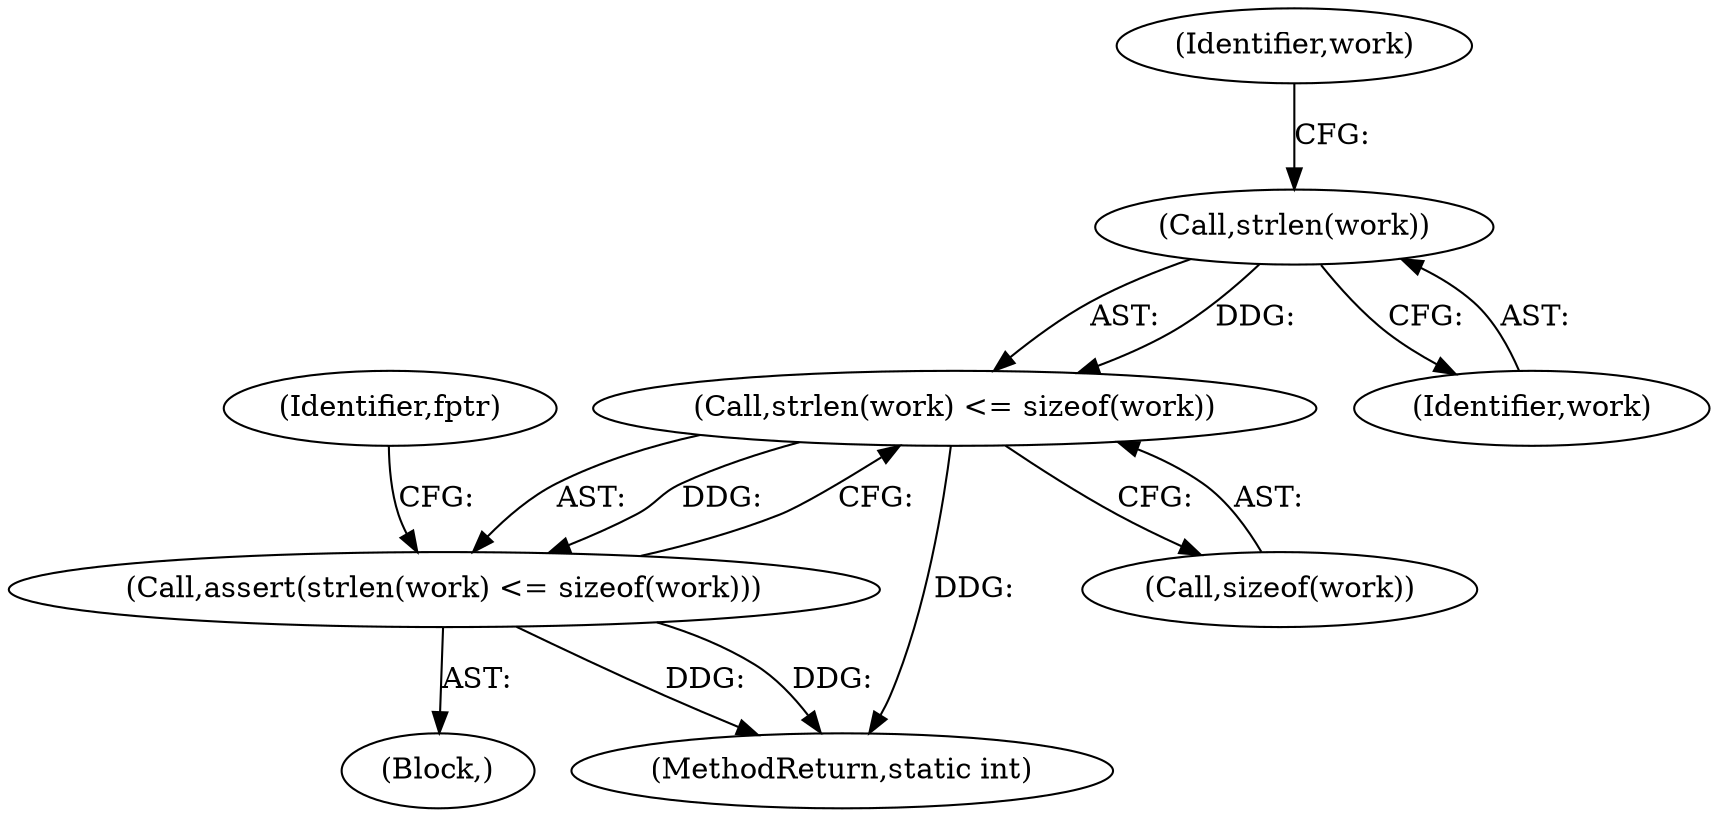 digraph "0_curl_curl-7_51_0-162-g3ab3c16@API" {
"1001288" [label="(Call,strlen(work) <= sizeof(work))"];
"1001289" [label="(Call,strlen(work))"];
"1001287" [label="(Call,assert(strlen(work) <= sizeof(work)))"];
"1001295" [label="(Identifier,fptr)"];
"1001288" [label="(Call,strlen(work) <= sizeof(work))"];
"1001287" [label="(Call,assert(strlen(work) <= sizeof(work)))"];
"1001290" [label="(Identifier,work)"];
"1000989" [label="(Block,)"];
"1001292" [label="(Identifier,work)"];
"1001386" [label="(MethodReturn,static int)"];
"1001289" [label="(Call,strlen(work))"];
"1001291" [label="(Call,sizeof(work))"];
"1001288" -> "1001287"  [label="AST: "];
"1001288" -> "1001291"  [label="CFG: "];
"1001289" -> "1001288"  [label="AST: "];
"1001291" -> "1001288"  [label="AST: "];
"1001287" -> "1001288"  [label="CFG: "];
"1001288" -> "1001386"  [label="DDG: "];
"1001288" -> "1001287"  [label="DDG: "];
"1001289" -> "1001288"  [label="DDG: "];
"1001289" -> "1001290"  [label="CFG: "];
"1001290" -> "1001289"  [label="AST: "];
"1001292" -> "1001289"  [label="CFG: "];
"1001287" -> "1000989"  [label="AST: "];
"1001295" -> "1001287"  [label="CFG: "];
"1001287" -> "1001386"  [label="DDG: "];
"1001287" -> "1001386"  [label="DDG: "];
}
